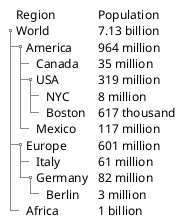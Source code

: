 {
  "sha1": "k8ffl5yszncfexyjpsxcvc1y2mhrxhs",
  "insertion": {
    "when": "2024-06-03T18:59:32.726Z",
    "user": "plantuml@gmail.com"
  }
}
@startsalt
{
{T
+Region        | Population
+ World        | 7.13 billion
++ America     | 964 million
+++ Canada     | 35 million
+++ USA        | 319 million
++++ NYC       | 8 million
++++ Boston    | 617 thousand
+++ Mexico     | 117 million
++ Europe      | 601 million
+++ Italy      | 61 million
+++ Germany    | 82 million
++++ Berlin    | 3 million
++ Africa      | 1 billion
}
}
@endsalt
